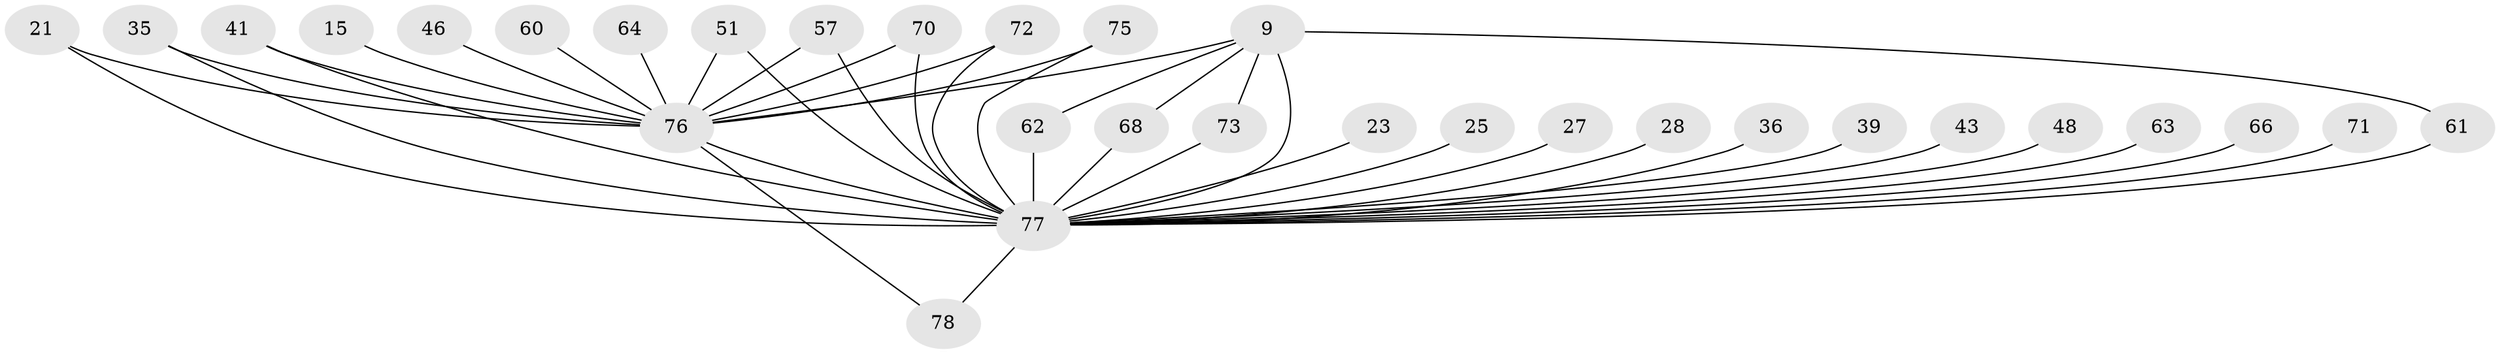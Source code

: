 // original degree distribution, {24: 0.02564102564102564, 23: 0.02564102564102564, 16: 0.01282051282051282, 19: 0.01282051282051282, 17: 0.01282051282051282, 13: 0.01282051282051282, 15: 0.02564102564102564, 3: 0.23076923076923078, 6: 0.01282051282051282, 4: 0.038461538461538464, 2: 0.5512820512820513, 5: 0.038461538461538464}
// Generated by graph-tools (version 1.1) at 2025/49/03/04/25 21:49:49]
// undirected, 31 vertices, 44 edges
graph export_dot {
graph [start="1"]
  node [color=gray90,style=filled];
  9 [super="+7"];
  15;
  21;
  23;
  25;
  27;
  28;
  35 [super="+20"];
  36;
  39;
  41;
  43;
  46;
  48;
  51 [super="+19"];
  57;
  60;
  61;
  62 [super="+49+52"];
  63;
  64;
  66 [super="+50"];
  68 [super="+33"];
  70;
  71 [super="+14"];
  72;
  73;
  75 [super="+34+59"];
  76 [super="+65+10+6+74"];
  77 [super="+24+29+67+58"];
  78;
  9 -- 68;
  9 -- 73;
  9 -- 61;
  9 -- 62;
  9 -- 76 [weight=10];
  9 -- 77 [weight=12];
  15 -- 76 [weight=2];
  21 -- 76;
  21 -- 77;
  23 -- 77 [weight=2];
  25 -- 77;
  27 -- 77 [weight=2];
  28 -- 77 [weight=2];
  35 -- 76;
  35 -- 77 [weight=2];
  36 -- 77;
  39 -- 77;
  41 -- 76;
  41 -- 77;
  43 -- 77 [weight=2];
  46 -- 76 [weight=2];
  48 -- 77 [weight=2];
  51 -- 76 [weight=3];
  51 -- 77;
  57 -- 76;
  57 -- 77;
  60 -- 76 [weight=2];
  61 -- 77;
  62 -- 77 [weight=7];
  63 -- 77;
  64 -- 76 [weight=2];
  66 -- 77 [weight=4];
  68 -- 77 [weight=2];
  70 -- 76;
  70 -- 77;
  71 -- 77 [weight=4];
  72 -- 76;
  72 -- 77;
  73 -- 77;
  75 -- 76 [weight=2];
  75 -- 77 [weight=5];
  76 -- 77 [weight=27];
  76 -- 78;
  77 -- 78;
}

